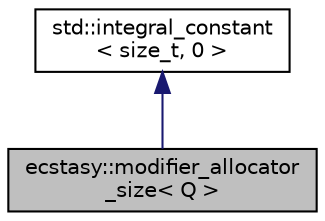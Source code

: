digraph "ecstasy::modifier_allocator_size&lt; Q &gt;"
{
 // LATEX_PDF_SIZE
  edge [fontname="Helvetica",fontsize="10",labelfontname="Helvetica",labelfontsize="10"];
  node [fontname="Helvetica",fontsize="10",shape=record];
  Node1 [label="ecstasy::modifier_allocator\l_size\< Q \>",height=0.2,width=0.4,color="black", fillcolor="grey75", style="filled", fontcolor="black",tooltip="Get the allocator required size for this queryable."];
  Node2 -> Node1 [dir="back",color="midnightblue",fontsize="10",style="solid",fontname="Helvetica"];
  Node2 [label="std::integral_constant\l\< size_t, 0 \>",height=0.2,width=0.4,color="black", fillcolor="white", style="filled",URL="/home/runner/work/ecstasy/ecstasy/doc/external/cppreference-doxygen-web.tag.xml$cpp/types/integral_constant.html",tooltip=" "];
}
